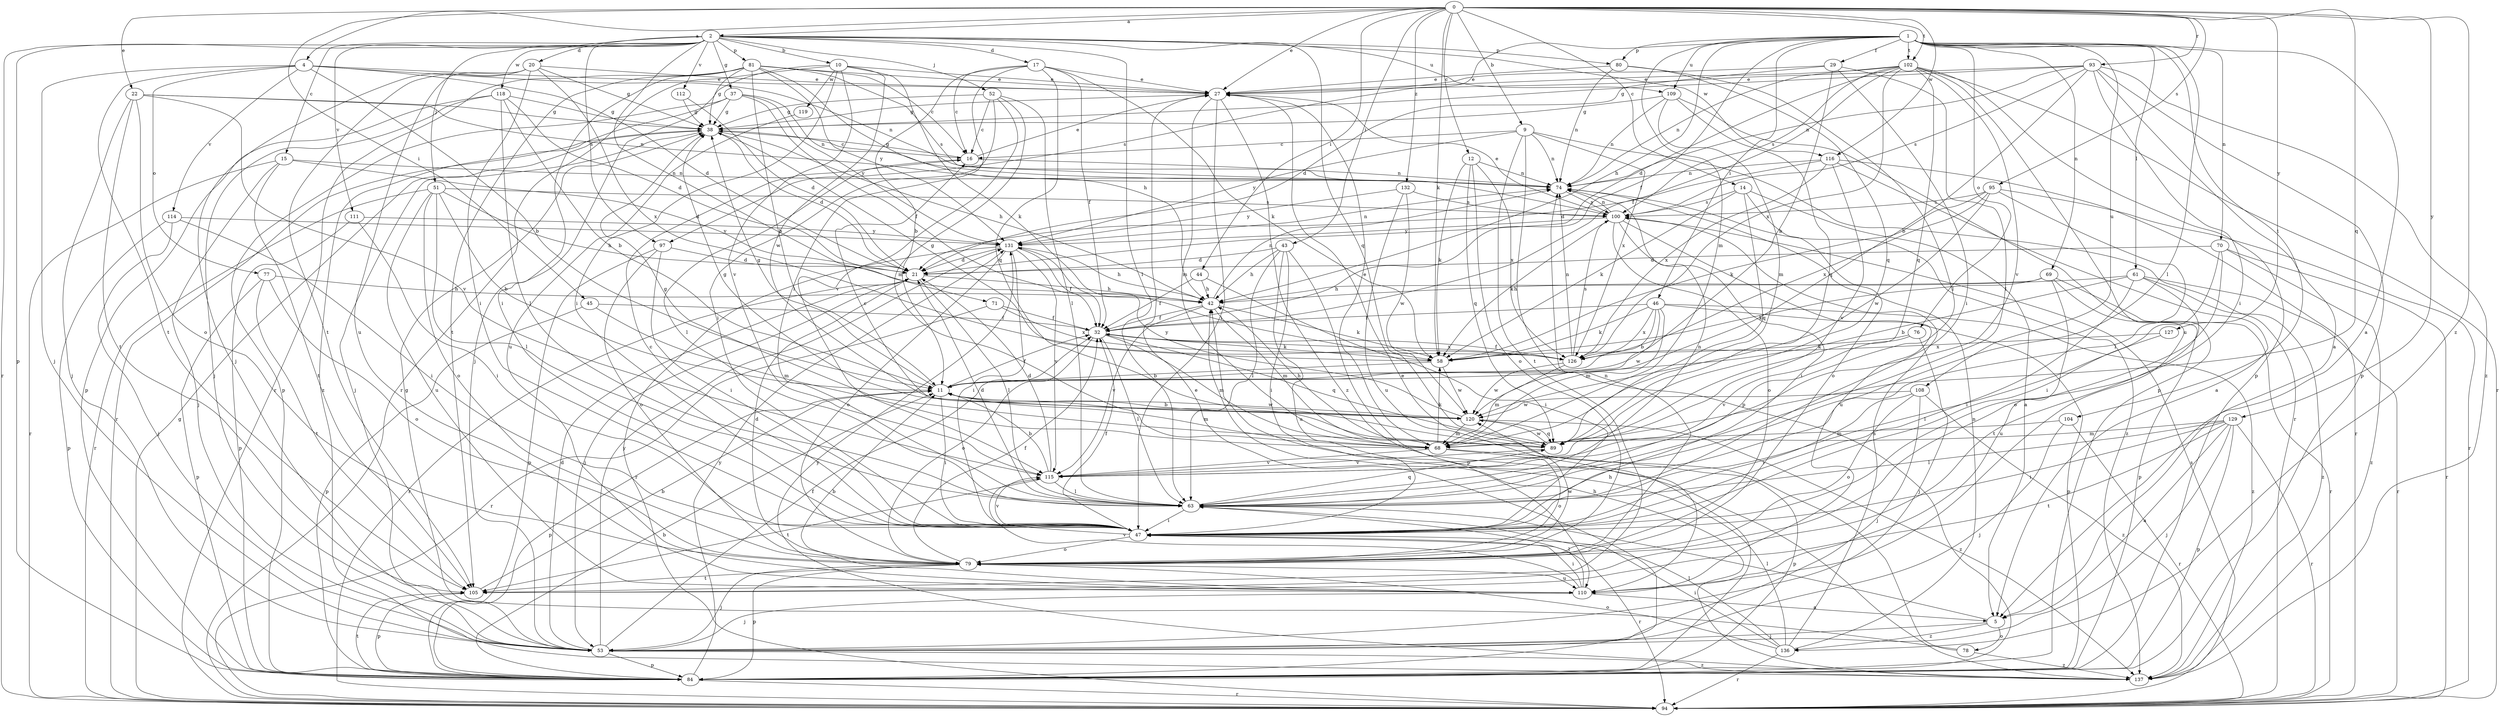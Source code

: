 strict digraph  {
0;
1;
2;
4;
5;
9;
10;
11;
12;
14;
15;
16;
17;
20;
21;
22;
27;
29;
32;
37;
38;
42;
43;
44;
45;
46;
47;
51;
52;
53;
58;
61;
63;
68;
69;
70;
71;
74;
76;
77;
78;
79;
80;
81;
84;
89;
93;
94;
95;
97;
100;
102;
104;
105;
108;
109;
110;
111;
112;
114;
115;
116;
118;
119;
120;
126;
127;
129;
131;
132;
136;
137;
0 -> 2  [label=a];
0 -> 4  [label=a];
0 -> 9  [label=b];
0 -> 12  [label=c];
0 -> 14  [label=c];
0 -> 22  [label=e];
0 -> 27  [label=e];
0 -> 43  [label=i];
0 -> 44  [label=i];
0 -> 45  [label=i];
0 -> 58  [label=k];
0 -> 89  [label=q];
0 -> 93  [label=r];
0 -> 95  [label=s];
0 -> 102  [label=t];
0 -> 116  [label=w];
0 -> 127  [label=y];
0 -> 129  [label=y];
0 -> 132  [label=z];
0 -> 136  [label=z];
1 -> 5  [label=a];
1 -> 29  [label=f];
1 -> 32  [label=f];
1 -> 42  [label=h];
1 -> 46  [label=i];
1 -> 61  [label=l];
1 -> 63  [label=l];
1 -> 68  [label=m];
1 -> 69  [label=n];
1 -> 70  [label=n];
1 -> 76  [label=o];
1 -> 80  [label=p];
1 -> 97  [label=s];
1 -> 102  [label=t];
1 -> 104  [label=t];
1 -> 108  [label=u];
1 -> 109  [label=u];
2 -> 10  [label=b];
2 -> 15  [label=c];
2 -> 17  [label=d];
2 -> 20  [label=d];
2 -> 37  [label=g];
2 -> 51  [label=j];
2 -> 52  [label=j];
2 -> 63  [label=l];
2 -> 71  [label=n];
2 -> 80  [label=p];
2 -> 81  [label=p];
2 -> 84  [label=p];
2 -> 89  [label=q];
2 -> 94  [label=r];
2 -> 97  [label=s];
2 -> 109  [label=u];
2 -> 111  [label=v];
2 -> 112  [label=v];
2 -> 116  [label=w];
2 -> 118  [label=w];
4 -> 11  [label=b];
4 -> 21  [label=d];
4 -> 27  [label=e];
4 -> 53  [label=j];
4 -> 74  [label=n];
4 -> 77  [label=o];
4 -> 105  [label=t];
4 -> 114  [label=v];
5 -> 53  [label=j];
5 -> 63  [label=l];
5 -> 78  [label=o];
5 -> 136  [label=z];
9 -> 16  [label=c];
9 -> 74  [label=n];
9 -> 84  [label=p];
9 -> 94  [label=r];
9 -> 105  [label=t];
9 -> 126  [label=x];
9 -> 131  [label=y];
10 -> 27  [label=e];
10 -> 47  [label=i];
10 -> 53  [label=j];
10 -> 58  [label=k];
10 -> 94  [label=r];
10 -> 115  [label=v];
10 -> 119  [label=w];
10 -> 120  [label=w];
11 -> 32  [label=f];
11 -> 38  [label=g];
11 -> 47  [label=i];
11 -> 68  [label=m];
11 -> 84  [label=p];
11 -> 120  [label=w];
12 -> 58  [label=k];
12 -> 74  [label=n];
12 -> 79  [label=o];
12 -> 89  [label=q];
12 -> 126  [label=x];
14 -> 5  [label=a];
14 -> 58  [label=k];
14 -> 79  [label=o];
14 -> 89  [label=q];
14 -> 100  [label=s];
15 -> 21  [label=d];
15 -> 53  [label=j];
15 -> 74  [label=n];
15 -> 94  [label=r];
15 -> 105  [label=t];
16 -> 27  [label=e];
16 -> 38  [label=g];
16 -> 63  [label=l];
16 -> 74  [label=n];
17 -> 11  [label=b];
17 -> 16  [label=c];
17 -> 27  [label=e];
17 -> 32  [label=f];
17 -> 58  [label=k];
17 -> 63  [label=l];
17 -> 89  [label=q];
20 -> 27  [label=e];
20 -> 38  [label=g];
20 -> 47  [label=i];
20 -> 53  [label=j];
20 -> 105  [label=t];
20 -> 110  [label=u];
20 -> 126  [label=x];
21 -> 42  [label=h];
21 -> 53  [label=j];
21 -> 63  [label=l];
21 -> 94  [label=r];
22 -> 38  [label=g];
22 -> 53  [label=j];
22 -> 74  [label=n];
22 -> 79  [label=o];
22 -> 105  [label=t];
22 -> 115  [label=v];
27 -> 38  [label=g];
27 -> 47  [label=i];
27 -> 68  [label=m];
27 -> 137  [label=z];
29 -> 11  [label=b];
29 -> 21  [label=d];
29 -> 27  [label=e];
29 -> 47  [label=i];
29 -> 63  [label=l];
32 -> 58  [label=k];
32 -> 63  [label=l];
32 -> 68  [label=m];
32 -> 79  [label=o];
32 -> 89  [label=q];
32 -> 126  [label=x];
37 -> 32  [label=f];
37 -> 38  [label=g];
37 -> 74  [label=n];
37 -> 84  [label=p];
37 -> 131  [label=y];
37 -> 137  [label=z];
38 -> 16  [label=c];
38 -> 21  [label=d];
38 -> 42  [label=h];
38 -> 53  [label=j];
38 -> 94  [label=r];
42 -> 32  [label=f];
42 -> 58  [label=k];
42 -> 68  [label=m];
42 -> 74  [label=n];
42 -> 115  [label=v];
43 -> 21  [label=d];
43 -> 42  [label=h];
43 -> 47  [label=i];
43 -> 63  [label=l];
43 -> 84  [label=p];
43 -> 110  [label=u];
44 -> 32  [label=f];
44 -> 42  [label=h];
44 -> 47  [label=i];
45 -> 32  [label=f];
45 -> 68  [label=m];
45 -> 84  [label=p];
46 -> 11  [label=b];
46 -> 32  [label=f];
46 -> 58  [label=k];
46 -> 68  [label=m];
46 -> 84  [label=p];
46 -> 120  [label=w];
46 -> 126  [label=x];
46 -> 137  [label=z];
47 -> 16  [label=c];
47 -> 32  [label=f];
47 -> 79  [label=o];
47 -> 94  [label=r];
47 -> 115  [label=v];
51 -> 11  [label=b];
51 -> 42  [label=h];
51 -> 63  [label=l];
51 -> 79  [label=o];
51 -> 94  [label=r];
51 -> 100  [label=s];
51 -> 110  [label=u];
52 -> 16  [label=c];
52 -> 38  [label=g];
52 -> 47  [label=i];
52 -> 63  [label=l];
52 -> 68  [label=m];
52 -> 115  [label=v];
53 -> 21  [label=d];
53 -> 32  [label=f];
53 -> 84  [label=p];
53 -> 131  [label=y];
53 -> 137  [label=z];
58 -> 11  [label=b];
58 -> 38  [label=g];
58 -> 120  [label=w];
61 -> 11  [label=b];
61 -> 42  [label=h];
61 -> 47  [label=i];
61 -> 94  [label=r];
61 -> 105  [label=t];
61 -> 137  [label=z];
63 -> 21  [label=d];
63 -> 47  [label=i];
63 -> 74  [label=n];
63 -> 89  [label=q];
68 -> 27  [label=e];
68 -> 42  [label=h];
68 -> 58  [label=k];
68 -> 79  [label=o];
68 -> 84  [label=p];
68 -> 115  [label=v];
69 -> 42  [label=h];
69 -> 58  [label=k];
69 -> 84  [label=p];
69 -> 94  [label=r];
69 -> 110  [label=u];
70 -> 21  [label=d];
70 -> 47  [label=i];
70 -> 79  [label=o];
70 -> 94  [label=r];
70 -> 137  [label=z];
71 -> 32  [label=f];
71 -> 94  [label=r];
71 -> 126  [label=x];
74 -> 100  [label=s];
74 -> 137  [label=z];
76 -> 53  [label=j];
76 -> 58  [label=k];
76 -> 115  [label=v];
77 -> 42  [label=h];
77 -> 79  [label=o];
77 -> 84  [label=p];
77 -> 105  [label=t];
78 -> 27  [label=e];
78 -> 38  [label=g];
78 -> 137  [label=z];
79 -> 21  [label=d];
79 -> 32  [label=f];
79 -> 53  [label=j];
79 -> 74  [label=n];
79 -> 84  [label=p];
79 -> 105  [label=t];
79 -> 110  [label=u];
79 -> 120  [label=w];
80 -> 27  [label=e];
80 -> 63  [label=l];
80 -> 74  [label=n];
80 -> 89  [label=q];
81 -> 11  [label=b];
81 -> 16  [label=c];
81 -> 27  [label=e];
81 -> 38  [label=g];
81 -> 42  [label=h];
81 -> 47  [label=i];
81 -> 94  [label=r];
81 -> 100  [label=s];
81 -> 105  [label=t];
81 -> 131  [label=y];
84 -> 11  [label=b];
84 -> 27  [label=e];
84 -> 94  [label=r];
84 -> 105  [label=t];
84 -> 131  [label=y];
89 -> 16  [label=c];
89 -> 38  [label=g];
89 -> 115  [label=v];
89 -> 120  [label=w];
93 -> 5  [label=a];
93 -> 11  [label=b];
93 -> 27  [label=e];
93 -> 38  [label=g];
93 -> 47  [label=i];
93 -> 74  [label=n];
93 -> 84  [label=p];
93 -> 100  [label=s];
93 -> 137  [label=z];
94 -> 38  [label=g];
94 -> 100  [label=s];
95 -> 58  [label=k];
95 -> 63  [label=l];
95 -> 94  [label=r];
95 -> 100  [label=s];
95 -> 120  [label=w];
95 -> 126  [label=x];
97 -> 21  [label=d];
97 -> 47  [label=i];
97 -> 79  [label=o];
97 -> 84  [label=p];
100 -> 27  [label=e];
100 -> 47  [label=i];
100 -> 58  [label=k];
100 -> 74  [label=n];
100 -> 79  [label=o];
100 -> 110  [label=u];
100 -> 131  [label=y];
102 -> 21  [label=d];
102 -> 27  [label=e];
102 -> 32  [label=f];
102 -> 74  [label=n];
102 -> 84  [label=p];
102 -> 89  [label=q];
102 -> 94  [label=r];
102 -> 100  [label=s];
102 -> 110  [label=u];
102 -> 115  [label=v];
102 -> 126  [label=x];
104 -> 53  [label=j];
104 -> 68  [label=m];
104 -> 94  [label=r];
105 -> 11  [label=b];
105 -> 84  [label=p];
108 -> 47  [label=i];
108 -> 53  [label=j];
108 -> 79  [label=o];
108 -> 120  [label=w];
108 -> 137  [label=z];
109 -> 38  [label=g];
109 -> 68  [label=m];
109 -> 74  [label=n];
109 -> 84  [label=p];
109 -> 89  [label=q];
110 -> 5  [label=a];
110 -> 11  [label=b];
110 -> 47  [label=i];
110 -> 53  [label=j];
110 -> 63  [label=l];
110 -> 115  [label=v];
111 -> 47  [label=i];
111 -> 84  [label=p];
111 -> 131  [label=y];
112 -> 21  [label=d];
112 -> 38  [label=g];
114 -> 47  [label=i];
114 -> 53  [label=j];
114 -> 84  [label=p];
114 -> 131  [label=y];
115 -> 11  [label=b];
115 -> 21  [label=d];
115 -> 63  [label=l];
115 -> 105  [label=t];
116 -> 5  [label=a];
116 -> 21  [label=d];
116 -> 74  [label=n];
116 -> 94  [label=r];
116 -> 115  [label=v];
116 -> 126  [label=x];
118 -> 11  [label=b];
118 -> 21  [label=d];
118 -> 38  [label=g];
118 -> 53  [label=j];
118 -> 63  [label=l];
118 -> 84  [label=p];
119 -> 110  [label=u];
120 -> 11  [label=b];
120 -> 38  [label=g];
120 -> 68  [label=m];
120 -> 89  [label=q];
120 -> 131  [label=y];
120 -> 137  [label=z];
126 -> 32  [label=f];
126 -> 68  [label=m];
126 -> 74  [label=n];
126 -> 100  [label=s];
126 -> 120  [label=w];
127 -> 63  [label=l];
127 -> 126  [label=x];
129 -> 5  [label=a];
129 -> 47  [label=i];
129 -> 53  [label=j];
129 -> 63  [label=l];
129 -> 68  [label=m];
129 -> 84  [label=p];
129 -> 94  [label=r];
129 -> 105  [label=t];
131 -> 21  [label=d];
131 -> 32  [label=f];
131 -> 42  [label=h];
131 -> 47  [label=i];
131 -> 74  [label=n];
131 -> 79  [label=o];
131 -> 94  [label=r];
131 -> 115  [label=v];
132 -> 100  [label=s];
132 -> 110  [label=u];
132 -> 120  [label=w];
132 -> 131  [label=y];
136 -> 42  [label=h];
136 -> 47  [label=i];
136 -> 63  [label=l];
136 -> 74  [label=n];
136 -> 79  [label=o];
136 -> 94  [label=r];
136 -> 100  [label=s];
137 -> 42  [label=h];
137 -> 131  [label=y];
}

